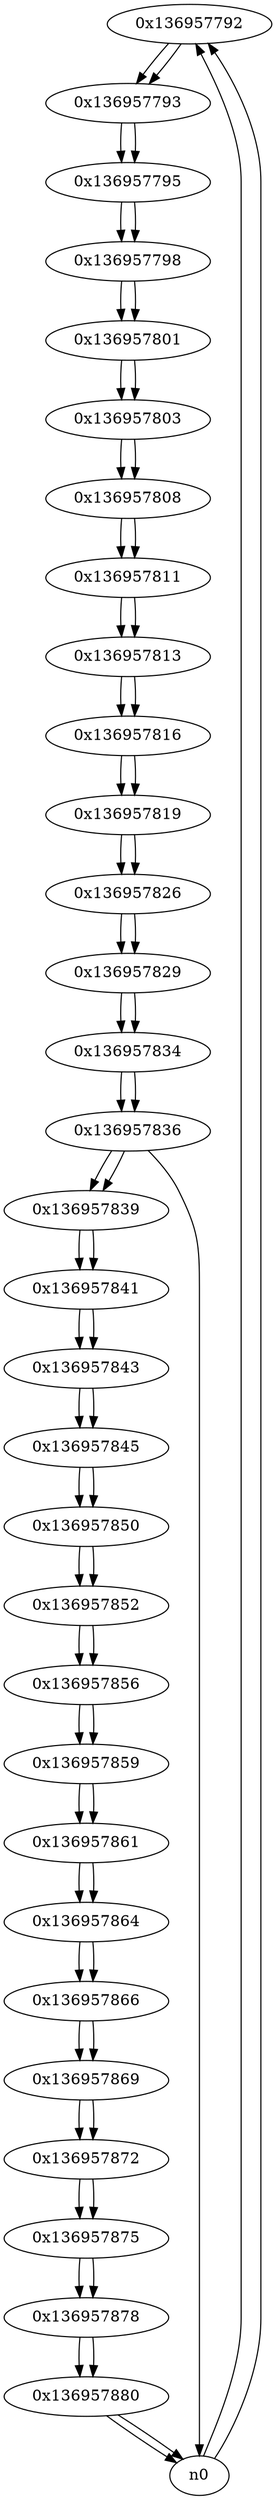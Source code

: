 digraph G{
/* nodes */
  n1 [label="0x136957792"]
  n2 [label="0x136957793"]
  n3 [label="0x136957795"]
  n4 [label="0x136957798"]
  n5 [label="0x136957801"]
  n6 [label="0x136957803"]
  n7 [label="0x136957808"]
  n8 [label="0x136957811"]
  n9 [label="0x136957813"]
  n10 [label="0x136957816"]
  n11 [label="0x136957819"]
  n12 [label="0x136957826"]
  n13 [label="0x136957829"]
  n14 [label="0x136957834"]
  n15 [label="0x136957836"]
  n16 [label="0x136957839"]
  n17 [label="0x136957841"]
  n18 [label="0x136957843"]
  n19 [label="0x136957845"]
  n20 [label="0x136957850"]
  n21 [label="0x136957852"]
  n22 [label="0x136957856"]
  n23 [label="0x136957859"]
  n24 [label="0x136957861"]
  n25 [label="0x136957864"]
  n26 [label="0x136957866"]
  n27 [label="0x136957869"]
  n28 [label="0x136957872"]
  n29 [label="0x136957875"]
  n30 [label="0x136957878"]
  n31 [label="0x136957880"]
/* edges */
n1 -> n2;
n0 -> n1;
n0 -> n1;
n2 -> n3;
n1 -> n2;
n3 -> n4;
n2 -> n3;
n4 -> n5;
n3 -> n4;
n5 -> n6;
n4 -> n5;
n6 -> n7;
n5 -> n6;
n7 -> n8;
n6 -> n7;
n8 -> n9;
n7 -> n8;
n9 -> n10;
n8 -> n9;
n10 -> n11;
n9 -> n10;
n11 -> n12;
n10 -> n11;
n12 -> n13;
n11 -> n12;
n13 -> n14;
n12 -> n13;
n14 -> n15;
n13 -> n14;
n15 -> n16;
n15 -> n0;
n14 -> n15;
n16 -> n17;
n15 -> n16;
n17 -> n18;
n16 -> n17;
n18 -> n19;
n17 -> n18;
n19 -> n20;
n18 -> n19;
n20 -> n21;
n19 -> n20;
n21 -> n22;
n20 -> n21;
n22 -> n23;
n21 -> n22;
n23 -> n24;
n22 -> n23;
n24 -> n25;
n23 -> n24;
n25 -> n26;
n24 -> n25;
n26 -> n27;
n25 -> n26;
n27 -> n28;
n26 -> n27;
n28 -> n29;
n27 -> n28;
n29 -> n30;
n28 -> n29;
n30 -> n31;
n29 -> n30;
n31 -> n0;
n31 -> n0;
n30 -> n31;
}
